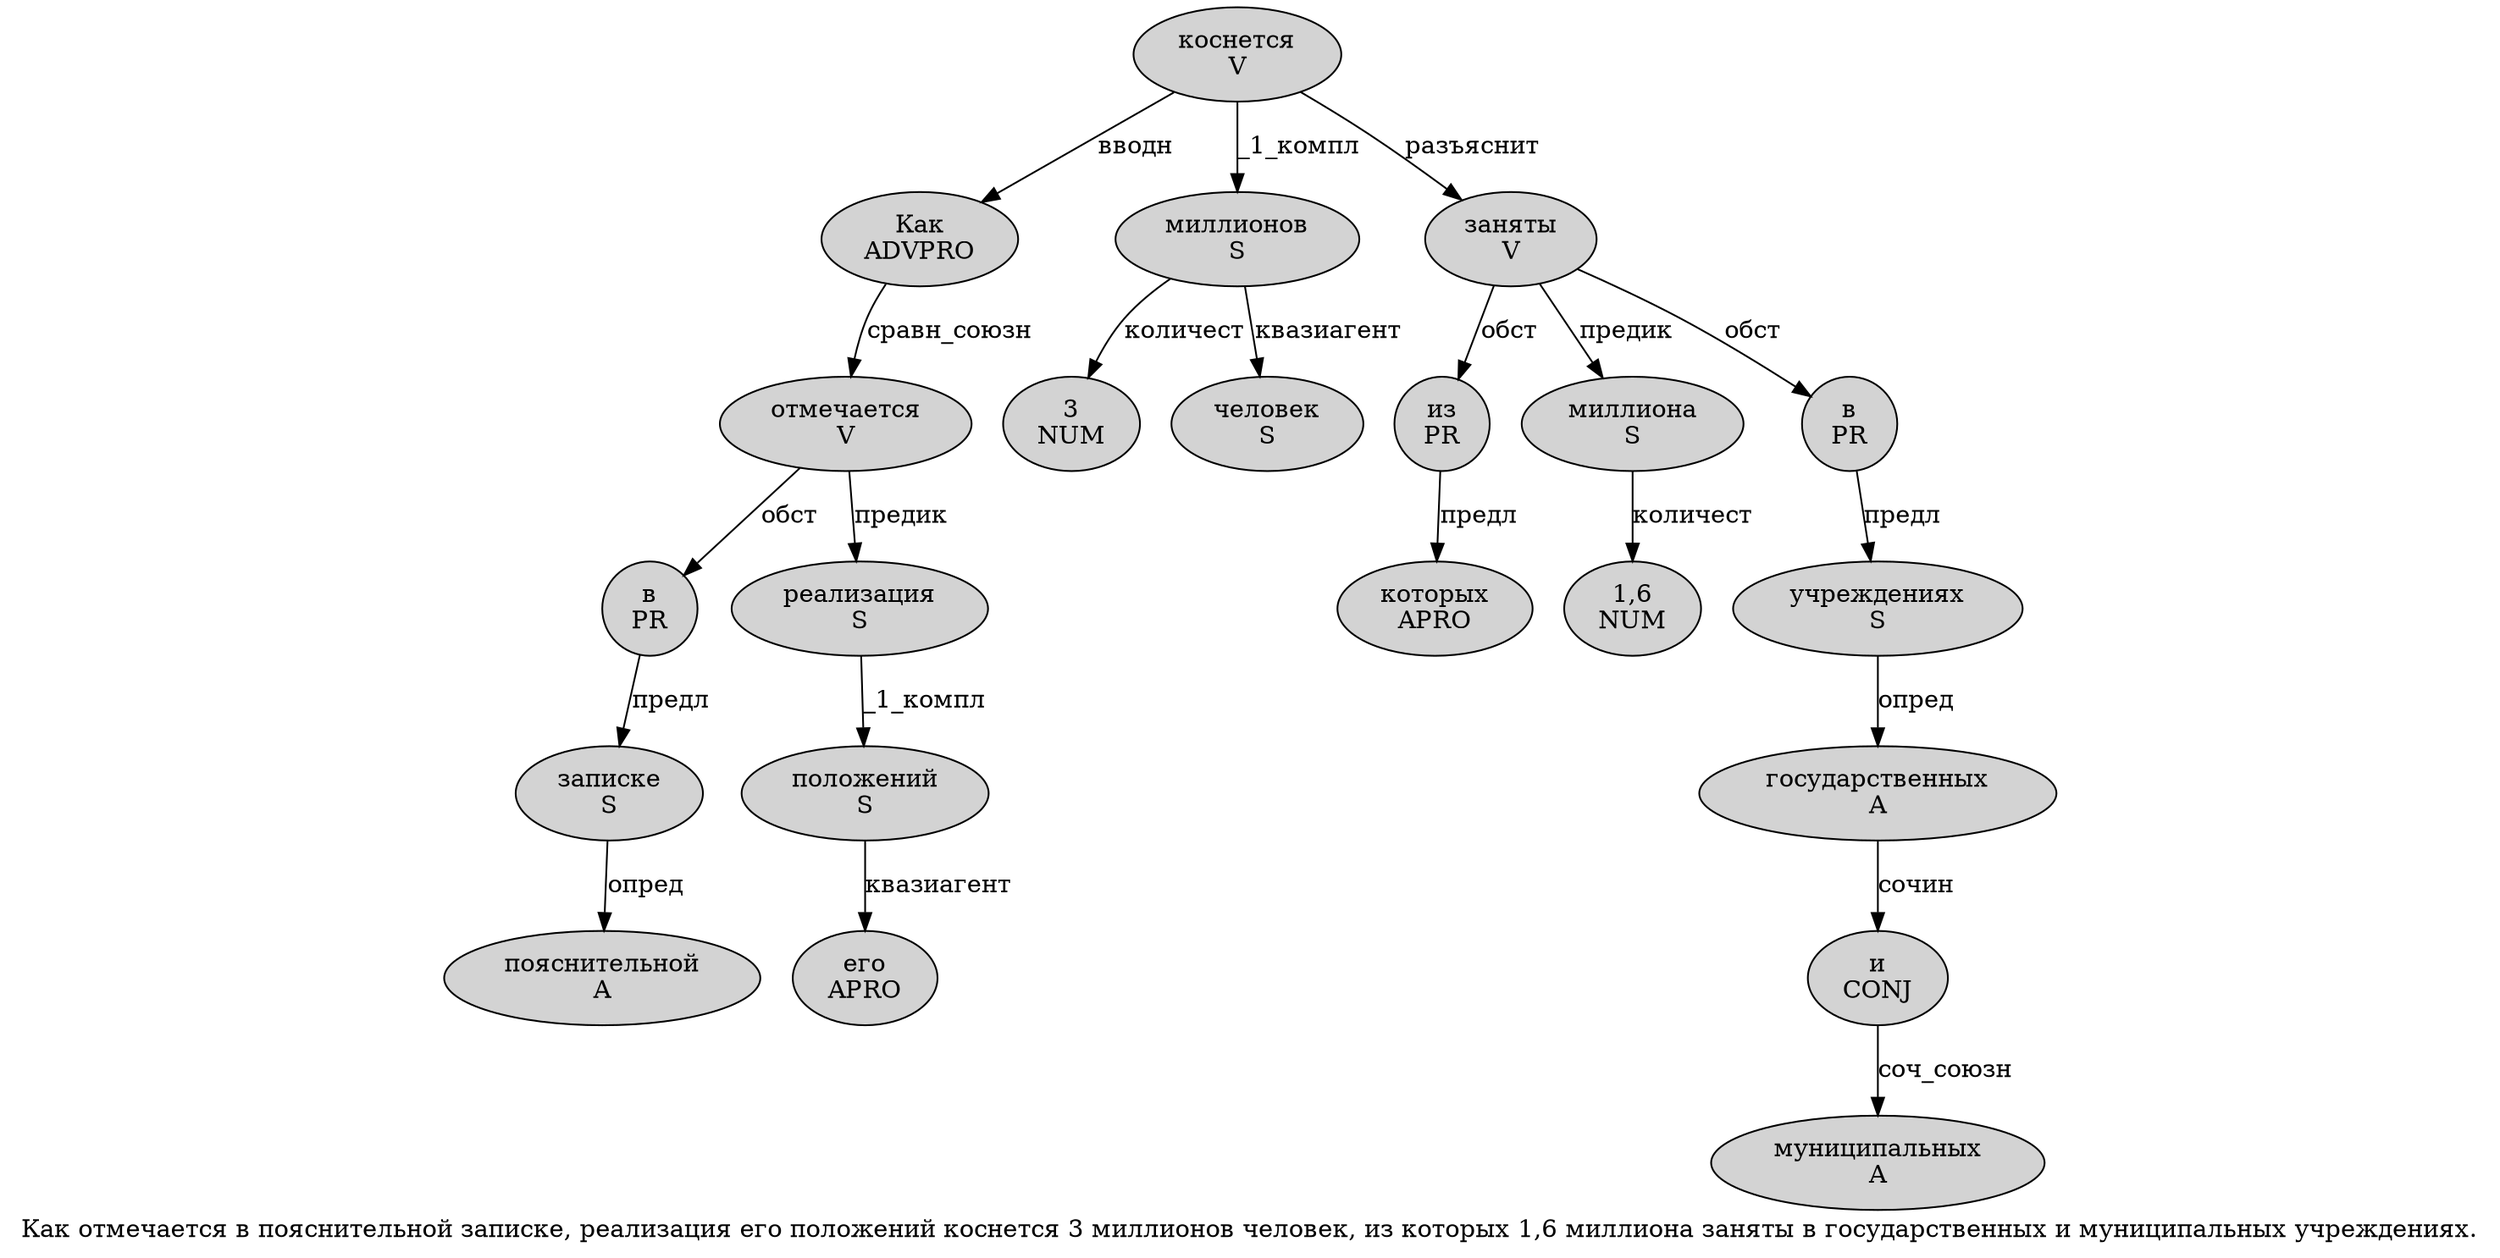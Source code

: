 digraph SENTENCE_713 {
	graph [label="Как отмечается в пояснительной записке, реализация его положений коснется 3 миллионов человек, из которых 1,6 миллиона заняты в государственных и муниципальных учреждениях."]
	node [style=filled]
		0 [label="Как
ADVPRO" color="" fillcolor=lightgray penwidth=1 shape=ellipse]
		1 [label="отмечается
V" color="" fillcolor=lightgray penwidth=1 shape=ellipse]
		2 [label="в
PR" color="" fillcolor=lightgray penwidth=1 shape=ellipse]
		3 [label="пояснительной
A" color="" fillcolor=lightgray penwidth=1 shape=ellipse]
		4 [label="записке
S" color="" fillcolor=lightgray penwidth=1 shape=ellipse]
		6 [label="реализация
S" color="" fillcolor=lightgray penwidth=1 shape=ellipse]
		7 [label="его
APRO" color="" fillcolor=lightgray penwidth=1 shape=ellipse]
		8 [label="положений
S" color="" fillcolor=lightgray penwidth=1 shape=ellipse]
		9 [label="коснется
V" color="" fillcolor=lightgray penwidth=1 shape=ellipse]
		10 [label="3
NUM" color="" fillcolor=lightgray penwidth=1 shape=ellipse]
		11 [label="миллионов
S" color="" fillcolor=lightgray penwidth=1 shape=ellipse]
		12 [label="человек
S" color="" fillcolor=lightgray penwidth=1 shape=ellipse]
		14 [label="из
PR" color="" fillcolor=lightgray penwidth=1 shape=ellipse]
		15 [label="которых
APRO" color="" fillcolor=lightgray penwidth=1 shape=ellipse]
		16 [label="1,6
NUM" color="" fillcolor=lightgray penwidth=1 shape=ellipse]
		17 [label="миллиона
S" color="" fillcolor=lightgray penwidth=1 shape=ellipse]
		18 [label="заняты
V" color="" fillcolor=lightgray penwidth=1 shape=ellipse]
		19 [label="в
PR" color="" fillcolor=lightgray penwidth=1 shape=ellipse]
		20 [label="государственных
A" color="" fillcolor=lightgray penwidth=1 shape=ellipse]
		21 [label="и
CONJ" color="" fillcolor=lightgray penwidth=1 shape=ellipse]
		22 [label="муниципальных
A" color="" fillcolor=lightgray penwidth=1 shape=ellipse]
		23 [label="учреждениях
S" color="" fillcolor=lightgray penwidth=1 shape=ellipse]
			18 -> 14 [label="обст"]
			18 -> 17 [label="предик"]
			18 -> 19 [label="обст"]
			23 -> 20 [label="опред"]
			4 -> 3 [label="опред"]
			6 -> 8 [label="_1_компл"]
			11 -> 10 [label="количест"]
			11 -> 12 [label="квазиагент"]
			14 -> 15 [label="предл"]
			21 -> 22 [label="соч_союзн"]
			2 -> 4 [label="предл"]
			20 -> 21 [label="сочин"]
			17 -> 16 [label="количест"]
			0 -> 1 [label="сравн_союзн"]
			8 -> 7 [label="квазиагент"]
			1 -> 2 [label="обст"]
			1 -> 6 [label="предик"]
			9 -> 0 [label="вводн"]
			9 -> 11 [label="_1_компл"]
			9 -> 18 [label="разъяснит"]
			19 -> 23 [label="предл"]
}